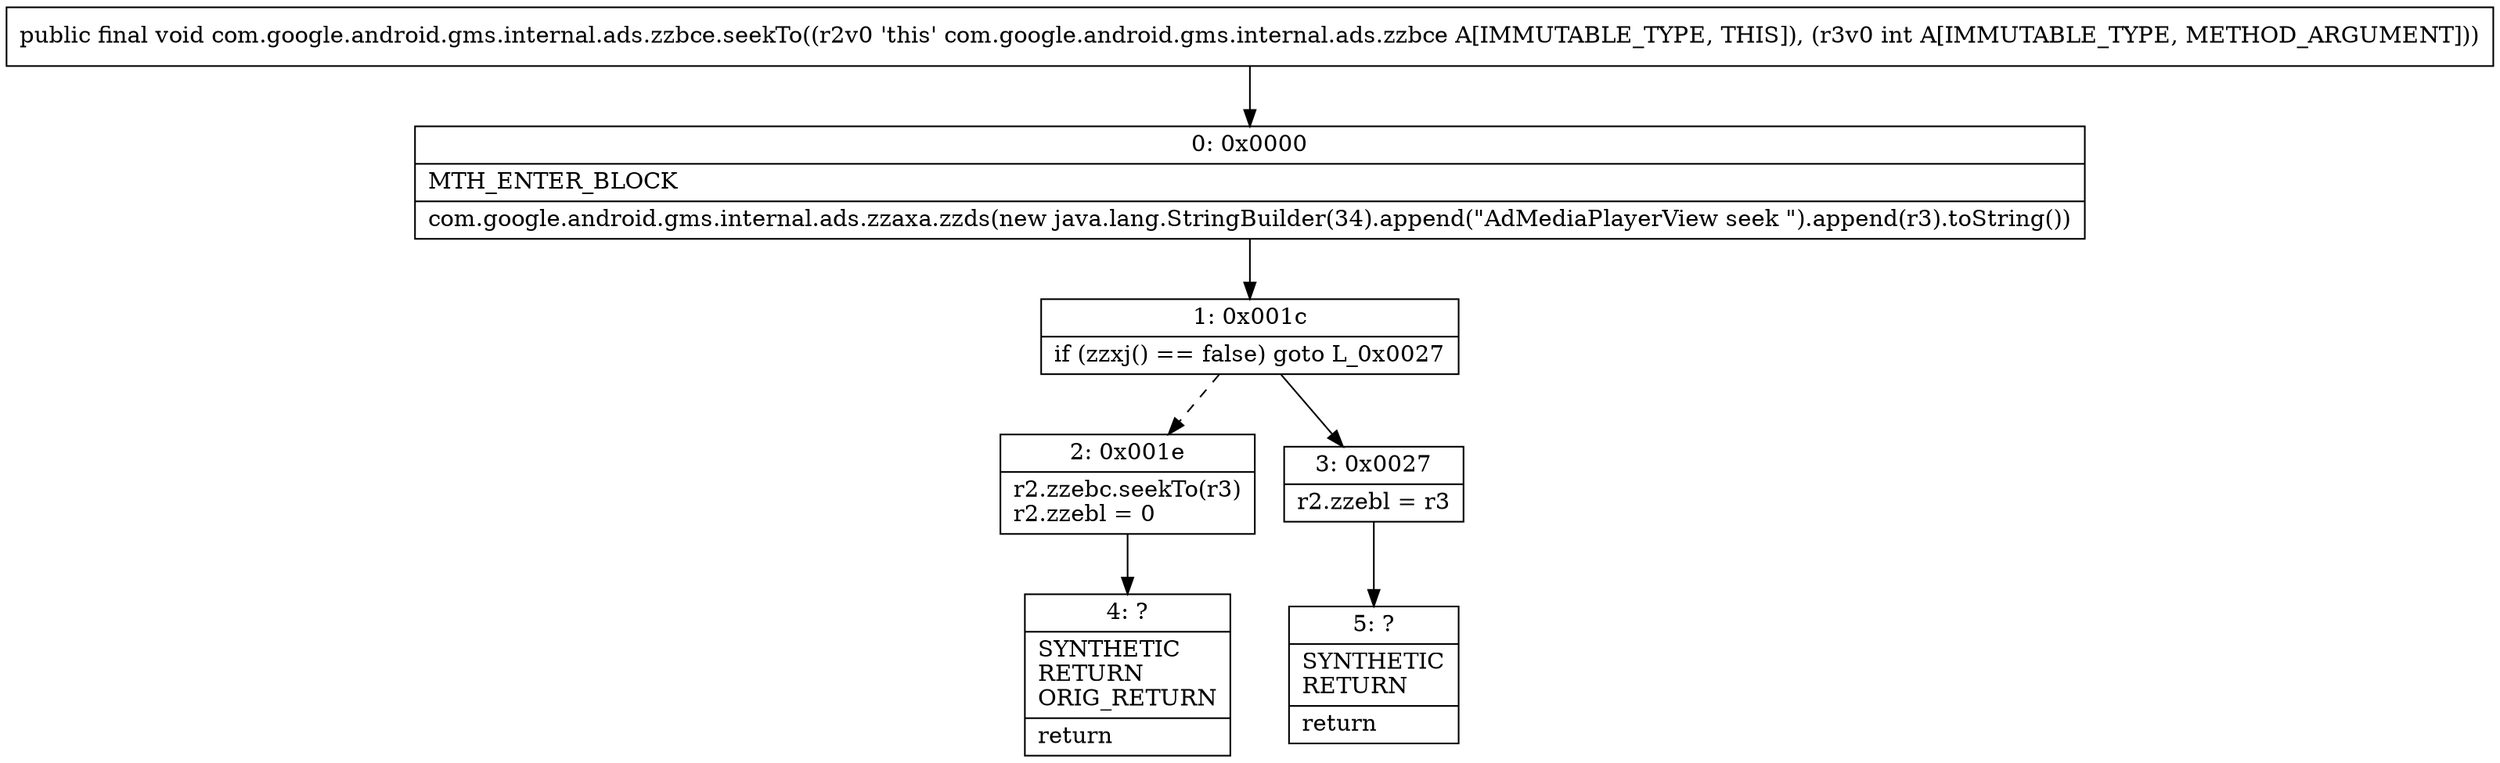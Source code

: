 digraph "CFG forcom.google.android.gms.internal.ads.zzbce.seekTo(I)V" {
Node_0 [shape=record,label="{0\:\ 0x0000|MTH_ENTER_BLOCK\l|com.google.android.gms.internal.ads.zzaxa.zzds(new java.lang.StringBuilder(34).append(\"AdMediaPlayerView seek \").append(r3).toString())\l}"];
Node_1 [shape=record,label="{1\:\ 0x001c|if (zzxj() == false) goto L_0x0027\l}"];
Node_2 [shape=record,label="{2\:\ 0x001e|r2.zzebc.seekTo(r3)\lr2.zzebl = 0\l}"];
Node_3 [shape=record,label="{3\:\ 0x0027|r2.zzebl = r3\l}"];
Node_4 [shape=record,label="{4\:\ ?|SYNTHETIC\lRETURN\lORIG_RETURN\l|return\l}"];
Node_5 [shape=record,label="{5\:\ ?|SYNTHETIC\lRETURN\l|return\l}"];
MethodNode[shape=record,label="{public final void com.google.android.gms.internal.ads.zzbce.seekTo((r2v0 'this' com.google.android.gms.internal.ads.zzbce A[IMMUTABLE_TYPE, THIS]), (r3v0 int A[IMMUTABLE_TYPE, METHOD_ARGUMENT])) }"];
MethodNode -> Node_0;
Node_0 -> Node_1;
Node_1 -> Node_2[style=dashed];
Node_1 -> Node_3;
Node_2 -> Node_4;
Node_3 -> Node_5;
}

